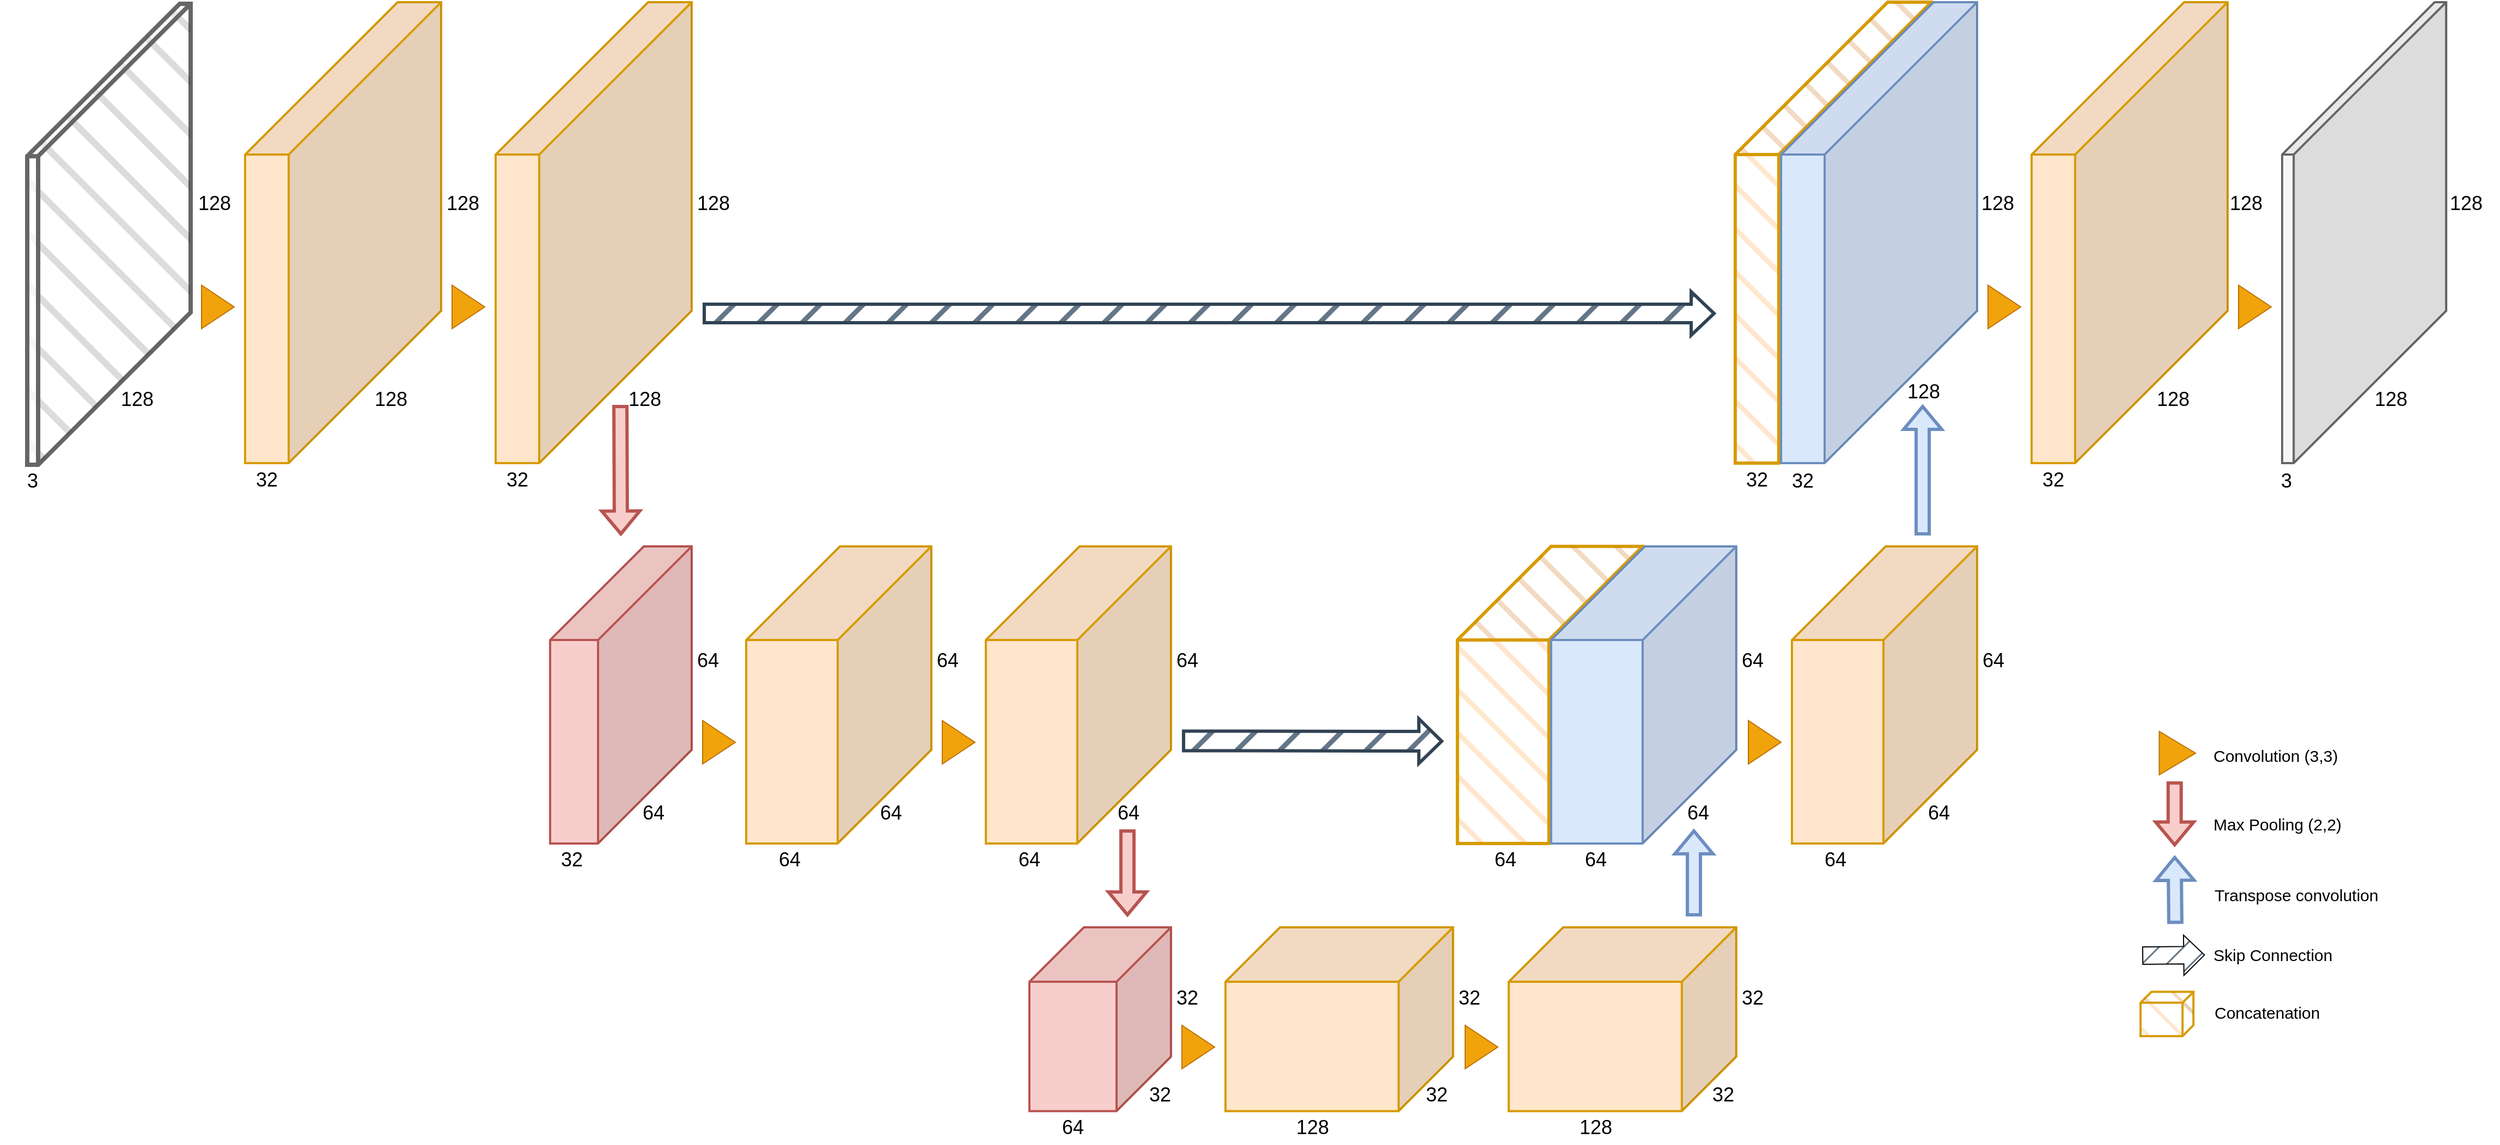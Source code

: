 <mxfile version="23.0.2" type="device">
  <diagram name="Page-1" id="T1WyHNRkKmHr8BE0JCqU">
    <mxGraphModel dx="5822" dy="2140" grid="1" gridSize="10" guides="1" tooltips="1" connect="1" arrows="1" fold="1" page="1" pageScale="1" pageWidth="827" pageHeight="1169" math="0" shadow="0">
      <root>
        <mxCell id="0" />
        <mxCell id="1" parent="0" />
        <mxCell id="ybQS04IvCk9VFile2A1y-68" value="" style="shape=cube;whiteSpace=wrap;html=1;boundedLbl=1;backgroundOutline=1;darkOpacity=0.05;darkOpacity2=0.1;flipH=1;flipV=0;size=50;fillColor=#ffe6cc;strokeColor=#d79b00;strokeWidth=2;" vertex="1" parent="1">
          <mxGeometry x="220" y="980" width="208.93" height="168.83" as="geometry" />
        </mxCell>
        <mxCell id="ybQS04IvCk9VFile2A1y-20" value="" style="shape=cube;whiteSpace=wrap;html=1;boundedLbl=1;backgroundOutline=1;darkOpacity=0.05;darkOpacity2=0.1;flipH=1;flipV=0;size=140;fillColor=#f5f5f5;strokeColor=#666666;fontColor=#333333;fillStyle=hatch;strokeWidth=4;" vertex="1" parent="1">
          <mxGeometry x="-880" y="131.47" width="150" height="423.53" as="geometry" />
        </mxCell>
        <mxCell id="ybQS04IvCk9VFile2A1y-12" value="" style="shape=cube;whiteSpace=wrap;html=1;boundedLbl=1;backgroundOutline=1;darkOpacity=0.05;darkOpacity2=0.1;flipH=1;flipV=0;size=50;fillColor=#ffe6cc;strokeColor=#d79b00;strokeWidth=2;" vertex="1" parent="1">
          <mxGeometry x="480" y="980" width="208.93" height="168.83" as="geometry" />
        </mxCell>
        <mxCell id="ybQS04IvCk9VFile2A1y-15" value="" style="shape=cube;whiteSpace=wrap;html=1;boundedLbl=1;backgroundOutline=1;darkOpacity=0.05;darkOpacity2=0.1;flipH=1;flipV=0;size=86;fillColor=#ffe6cc;strokeColor=#d79b00;strokeWidth=3;fillStyle=hatch;" vertex="1" parent="1">
          <mxGeometry x="432.93" y="630" width="170" height="272.94" as="geometry" />
        </mxCell>
        <mxCell id="ybQS04IvCk9VFile2A1y-16" value="" style="shape=cube;whiteSpace=wrap;html=1;boundedLbl=1;backgroundOutline=1;darkOpacity=0.05;darkOpacity2=0.1;flipH=1;flipV=0;size=140;fillColor=#ffe6cc;strokeColor=#d79b00;fillStyle=hatch;strokeWidth=3;" vertex="1" parent="1">
          <mxGeometry x="687.93" y="130" width="180" height="423.53" as="geometry" />
        </mxCell>
        <mxCell id="ybQS04IvCk9VFile2A1y-17" value="" style="shape=cube;whiteSpace=wrap;html=1;boundedLbl=1;backgroundOutline=1;darkOpacity=0.05;darkOpacity2=0.1;flipH=1;flipV=0;size=140;fillColor=#dae8fc;strokeColor=#6c8ebf;strokeWidth=2;" vertex="1" parent="1">
          <mxGeometry x="730.04" y="130" width="179.96" height="423.53" as="geometry" />
        </mxCell>
        <mxCell id="ybQS04IvCk9VFile2A1y-18" value="" style="shape=cube;whiteSpace=wrap;html=1;boundedLbl=1;backgroundOutline=1;darkOpacity=0.05;darkOpacity2=0.1;flipH=1;flipV=0;size=140;fillColor=#ffe6cc;strokeColor=#d79b00;strokeWidth=2;" vertex="1" parent="1">
          <mxGeometry x="960" y="130" width="180" height="423.53" as="geometry" />
        </mxCell>
        <mxCell id="ybQS04IvCk9VFile2A1y-19" value="" style="shape=cube;whiteSpace=wrap;html=1;boundedLbl=1;backgroundOutline=1;darkOpacity=0.05;darkOpacity2=0.1;flipH=1;flipV=0;size=140;fillColor=#f5f5f5;strokeColor=#666666;fontColor=#333333;strokeWidth=2;" vertex="1" parent="1">
          <mxGeometry x="1189.999" y="130" width="150.614" height="423.529" as="geometry" />
        </mxCell>
        <mxCell id="ybQS04IvCk9VFile2A1y-65" value="" style="shape=cube;whiteSpace=wrap;html=1;boundedLbl=1;backgroundOutline=1;darkOpacity=0.05;darkOpacity2=0.1;flipH=1;flipV=0;size=86;fillColor=#ffe6cc;strokeColor=#d79b00;strokeWidth=2;" vertex="1" parent="1">
          <mxGeometry x="740" y="630" width="170" height="272.94" as="geometry" />
        </mxCell>
        <mxCell id="ybQS04IvCk9VFile2A1y-67" value="" style="shape=cube;whiteSpace=wrap;html=1;boundedLbl=1;backgroundOutline=1;darkOpacity=0.05;darkOpacity2=0.1;flipH=1;flipV=0;size=86;fillColor=#dae8fc;strokeColor=#6c8ebf;strokeWidth=2;" vertex="1" parent="1">
          <mxGeometry x="518.93" y="630" width="170" height="272.94" as="geometry" />
        </mxCell>
        <mxCell id="ybQS04IvCk9VFile2A1y-69" value="" style="shape=cube;whiteSpace=wrap;html=1;boundedLbl=1;backgroundOutline=1;darkOpacity=0.05;darkOpacity2=0.1;flipH=1;flipV=0;size=50;fillColor=#f8cecc;strokeColor=#b85450;strokeWidth=2;" vertex="1" parent="1">
          <mxGeometry x="40" y="980" width="130" height="168.83" as="geometry" />
        </mxCell>
        <mxCell id="ybQS04IvCk9VFile2A1y-70" value="" style="shape=cube;whiteSpace=wrap;html=1;boundedLbl=1;backgroundOutline=1;darkOpacity=0.05;darkOpacity2=0.1;flipH=1;flipV=0;size=86;fillColor=#ffe6cc;strokeColor=#d79b00;strokeWidth=2;" vertex="1" parent="1">
          <mxGeometry y="630" width="170" height="272.94" as="geometry" />
        </mxCell>
        <mxCell id="ybQS04IvCk9VFile2A1y-71" value="" style="shape=cube;whiteSpace=wrap;html=1;boundedLbl=1;backgroundOutline=1;darkOpacity=0.05;darkOpacity2=0.1;flipH=1;flipV=0;size=86;fillColor=#ffe6cc;strokeColor=#d79b00;strokeWidth=2;" vertex="1" parent="1">
          <mxGeometry x="-220" y="630" width="170" height="272.94" as="geometry" />
        </mxCell>
        <mxCell id="ybQS04IvCk9VFile2A1y-72" value="" style="shape=cube;whiteSpace=wrap;html=1;boundedLbl=1;backgroundOutline=1;darkOpacity=0.05;darkOpacity2=0.1;flipH=1;flipV=0;size=86;fillColor=#f8cecc;strokeColor=#b85450;strokeWidth=2;" vertex="1" parent="1">
          <mxGeometry x="-400" y="630" width="130" height="272.94" as="geometry" />
        </mxCell>
        <mxCell id="ybQS04IvCk9VFile2A1y-73" value="" style="shape=cube;whiteSpace=wrap;html=1;boundedLbl=1;backgroundOutline=1;darkOpacity=0.05;darkOpacity2=0.1;flipH=1;flipV=0;size=140;fillColor=#ffe6cc;strokeColor=#d79b00;strokeWidth=2;" vertex="1" parent="1">
          <mxGeometry x="-450" y="130" width="180" height="423.53" as="geometry" />
        </mxCell>
        <mxCell id="ybQS04IvCk9VFile2A1y-74" value="" style="shape=cube;whiteSpace=wrap;html=1;boundedLbl=1;backgroundOutline=1;darkOpacity=0.05;darkOpacity2=0.1;flipH=1;flipV=0;size=140;fillColor=#ffe6cc;strokeColor=#d79b00;strokeWidth=2;" vertex="1" parent="1">
          <mxGeometry x="-680" y="130" width="180" height="423.53" as="geometry" />
        </mxCell>
        <mxCell id="ybQS04IvCk9VFile2A1y-75" value="" style="shape=flexArrow;endArrow=classic;html=1;rounded=0;fillColor=#647687;strokeColor=#314354;strokeWidth=3;width=15;fillStyle=hatch;" edge="1" parent="1">
          <mxGeometry width="50" height="50" relative="1" as="geometry">
            <mxPoint x="-260" y="416" as="sourcePoint" />
            <mxPoint x="670" y="416" as="targetPoint" />
          </mxGeometry>
        </mxCell>
        <mxCell id="ybQS04IvCk9VFile2A1y-76" value="" style="shape=flexArrow;endArrow=classic;html=1;rounded=0;fillColor=#647687;strokeColor=#314354;width=16;fillStyle=hatch;strokeWidth=3;" edge="1" parent="1">
          <mxGeometry width="50" height="50" relative="1" as="geometry">
            <mxPoint x="180" y="808.75" as="sourcePoint" />
            <mxPoint x="420" y="809" as="targetPoint" />
          </mxGeometry>
        </mxCell>
        <mxCell id="ybQS04IvCk9VFile2A1y-78" value="" style="triangle;whiteSpace=wrap;html=1;fillColor=#f0a30a;fontColor=#000000;strokeColor=#BD7000;" vertex="1" parent="1">
          <mxGeometry x="180" y="1070" width="30" height="40" as="geometry" />
        </mxCell>
        <mxCell id="ybQS04IvCk9VFile2A1y-79" value="" style="triangle;whiteSpace=wrap;html=1;fillColor=#f0a30a;fontColor=#000000;strokeColor=#BD7000;" vertex="1" parent="1">
          <mxGeometry x="440" y="1070" width="30" height="40" as="geometry" />
        </mxCell>
        <mxCell id="ybQS04IvCk9VFile2A1y-80" value="" style="triangle;whiteSpace=wrap;html=1;fillColor=#f0a30a;fontColor=#000000;strokeColor=#BD7000;" vertex="1" parent="1">
          <mxGeometry x="700" y="790" width="30" height="40" as="geometry" />
        </mxCell>
        <mxCell id="ybQS04IvCk9VFile2A1y-81" value="" style="triangle;whiteSpace=wrap;html=1;fillColor=#f0a30a;fontColor=#000000;strokeColor=#BD7000;" vertex="1" parent="1">
          <mxGeometry x="920" y="390" width="30" height="40" as="geometry" />
        </mxCell>
        <mxCell id="ybQS04IvCk9VFile2A1y-82" value="" style="triangle;whiteSpace=wrap;html=1;fillColor=#f0a30a;fontColor=#000000;strokeColor=#BD7000;" vertex="1" parent="1">
          <mxGeometry x="1150" y="390" width="30" height="40" as="geometry" />
        </mxCell>
        <mxCell id="ybQS04IvCk9VFile2A1y-83" value="" style="triangle;whiteSpace=wrap;html=1;fillColor=#f0a30a;fontColor=#000000;strokeColor=#BD7000;" vertex="1" parent="1">
          <mxGeometry x="-40" y="790" width="30" height="40" as="geometry" />
        </mxCell>
        <mxCell id="ybQS04IvCk9VFile2A1y-84" value="" style="triangle;whiteSpace=wrap;html=1;fillColor=#f0a30a;fontColor=#000000;strokeColor=#BD7000;" vertex="1" parent="1">
          <mxGeometry x="-260" y="790" width="30" height="40" as="geometry" />
        </mxCell>
        <mxCell id="ybQS04IvCk9VFile2A1y-85" value="" style="triangle;whiteSpace=wrap;html=1;fillColor=#f0a30a;fontColor=#000000;strokeColor=#BD7000;" vertex="1" parent="1">
          <mxGeometry x="-490" y="390" width="30" height="40" as="geometry" />
        </mxCell>
        <mxCell id="ybQS04IvCk9VFile2A1y-86" value="" style="triangle;whiteSpace=wrap;html=1;fillColor=#f0a30a;fontColor=#000000;strokeColor=#BD7000;" vertex="1" parent="1">
          <mxGeometry x="-720" y="390" width="30" height="40" as="geometry" />
        </mxCell>
        <mxCell id="ybQS04IvCk9VFile2A1y-87" value="" style="shape=flexArrow;endArrow=classic;html=1;rounded=0;fillColor=#f8cecc;strokeColor=#b85450;strokeWidth=3;" edge="1" parent="1">
          <mxGeometry width="50" height="50" relative="1" as="geometry">
            <mxPoint x="-335.48" y="500" as="sourcePoint" />
            <mxPoint x="-335.012" y="620" as="targetPoint" />
          </mxGeometry>
        </mxCell>
        <mxCell id="ybQS04IvCk9VFile2A1y-88" value="" style="shape=flexArrow;endArrow=classic;html=1;rounded=0;fillColor=#f8cecc;strokeColor=#b85450;strokeWidth=3;" edge="1" parent="1">
          <mxGeometry width="50" height="50" relative="1" as="geometry">
            <mxPoint x="130" y="890" as="sourcePoint" />
            <mxPoint x="130" y="970" as="targetPoint" />
          </mxGeometry>
        </mxCell>
        <mxCell id="ybQS04IvCk9VFile2A1y-89" value="" style="shape=flexArrow;endArrow=classic;html=1;rounded=0;fillColor=#dae8fc;strokeColor=#6c8ebf;strokeWidth=3;" edge="1" parent="1">
          <mxGeometry width="50" height="50" relative="1" as="geometry">
            <mxPoint x="860" y="620" as="sourcePoint" />
            <mxPoint x="860" y="500" as="targetPoint" />
          </mxGeometry>
        </mxCell>
        <mxCell id="ybQS04IvCk9VFile2A1y-90" value="" style="shape=flexArrow;endArrow=classic;html=1;rounded=0;fillColor=#dae8fc;strokeColor=#6c8ebf;strokeWidth=3;" edge="1" parent="1">
          <mxGeometry width="50" height="50" relative="1" as="geometry">
            <mxPoint x="650" y="970" as="sourcePoint" />
            <mxPoint x="650" y="890" as="targetPoint" />
          </mxGeometry>
        </mxCell>
        <mxCell id="ybQS04IvCk9VFile2A1y-91" value="32" style="text;html=1;strokeColor=none;fillColor=none;align=center;verticalAlign=middle;whiteSpace=wrap;rounded=0;fontSize=18;" vertex="1" parent="1">
          <mxGeometry x="-690" y="554" width="60" height="30" as="geometry" />
        </mxCell>
        <mxCell id="ybQS04IvCk9VFile2A1y-92" value="32" style="text;html=1;strokeColor=none;fillColor=none;align=center;verticalAlign=middle;whiteSpace=wrap;rounded=0;fontSize=18;" vertex="1" parent="1">
          <mxGeometry x="-460" y="554" width="60" height="30" as="geometry" />
        </mxCell>
        <mxCell id="ybQS04IvCk9VFile2A1y-93" value="64" style="text;html=1;strokeColor=none;fillColor=none;align=center;verticalAlign=middle;whiteSpace=wrap;rounded=0;fontSize=18;" vertex="1" parent="1">
          <mxGeometry x="-210" y="902.94" width="60" height="30" as="geometry" />
        </mxCell>
        <mxCell id="ybQS04IvCk9VFile2A1y-94" value="64" style="text;html=1;strokeColor=none;fillColor=none;align=center;verticalAlign=middle;whiteSpace=wrap;rounded=0;fontSize=18;" vertex="1" parent="1">
          <mxGeometry x="10" y="902.94" width="60" height="30" as="geometry" />
        </mxCell>
        <mxCell id="ybQS04IvCk9VFile2A1y-95" value="128" style="text;html=1;strokeColor=none;fillColor=none;align=center;verticalAlign=middle;whiteSpace=wrap;rounded=0;fontSize=18;" vertex="1" parent="1">
          <mxGeometry x="270" y="1148.83" width="60" height="30" as="geometry" />
        </mxCell>
        <mxCell id="ybQS04IvCk9VFile2A1y-96" value="128" style="text;html=1;strokeColor=none;fillColor=none;align=center;verticalAlign=middle;whiteSpace=wrap;rounded=0;fontSize=18;" vertex="1" parent="1">
          <mxGeometry x="530" y="1148.83" width="60" height="30" as="geometry" />
        </mxCell>
        <mxCell id="ybQS04IvCk9VFile2A1y-97" value="64" style="text;html=1;strokeColor=none;fillColor=none;align=center;verticalAlign=middle;whiteSpace=wrap;rounded=0;fontSize=18;" vertex="1" parent="1">
          <mxGeometry x="750" y="902.94" width="60" height="30" as="geometry" />
        </mxCell>
        <mxCell id="ybQS04IvCk9VFile2A1y-98" value="32" style="text;html=1;strokeColor=none;fillColor=none;align=center;verticalAlign=middle;whiteSpace=wrap;rounded=0;fontSize=18;" vertex="1" parent="1">
          <mxGeometry x="950" y="553.53" width="60" height="30" as="geometry" />
        </mxCell>
        <mxCell id="ybQS04IvCk9VFile2A1y-99" value="32" style="text;html=1;strokeColor=none;fillColor=none;align=center;verticalAlign=middle;whiteSpace=wrap;rounded=0;fontSize=18;" vertex="1" parent="1">
          <mxGeometry x="720" y="555" width="60" height="30" as="geometry" />
        </mxCell>
        <mxCell id="ybQS04IvCk9VFile2A1y-100" value="32" style="text;html=1;strokeColor=none;fillColor=none;align=center;verticalAlign=middle;whiteSpace=wrap;rounded=0;fontSize=18;" vertex="1" parent="1">
          <mxGeometry x="678" y="553.53" width="60" height="30" as="geometry" />
        </mxCell>
        <mxCell id="ybQS04IvCk9VFile2A1y-102" value="64" style="text;html=1;strokeColor=none;fillColor=none;align=center;verticalAlign=middle;whiteSpace=wrap;rounded=0;fontSize=18;" vertex="1" parent="1">
          <mxGeometry x="530" y="902.94" width="60" height="30" as="geometry" />
        </mxCell>
        <mxCell id="ybQS04IvCk9VFile2A1y-103" value="64" style="text;html=1;strokeColor=none;fillColor=none;align=center;verticalAlign=middle;whiteSpace=wrap;rounded=0;fontSize=18;" vertex="1" parent="1">
          <mxGeometry x="447" y="902.94" width="60" height="30" as="geometry" />
        </mxCell>
        <mxCell id="ybQS04IvCk9VFile2A1y-105" value="32" style="text;html=1;strokeColor=none;fillColor=none;align=center;verticalAlign=middle;whiteSpace=wrap;rounded=0;fontSize=18;" vertex="1" parent="1">
          <mxGeometry x="-410" y="902.94" width="60" height="30" as="geometry" />
        </mxCell>
        <mxCell id="ybQS04IvCk9VFile2A1y-106" value="64" style="text;html=1;strokeColor=none;fillColor=none;align=center;verticalAlign=middle;whiteSpace=wrap;rounded=0;fontSize=18;" vertex="1" parent="1">
          <mxGeometry x="50" y="1148.83" width="60" height="30" as="geometry" />
        </mxCell>
        <mxCell id="ybQS04IvCk9VFile2A1y-107" value="3&lt;br&gt;" style="text;html=1;strokeColor=none;fillColor=none;align=center;verticalAlign=middle;whiteSpace=wrap;rounded=0;fontSize=18;" vertex="1" parent="1">
          <mxGeometry x="1164" y="555" width="60" height="30" as="geometry" />
        </mxCell>
        <mxCell id="ybQS04IvCk9VFile2A1y-108" value="3" style="text;html=1;strokeColor=none;fillColor=none;align=center;verticalAlign=middle;whiteSpace=wrap;rounded=0;fontSize=18;" vertex="1" parent="1">
          <mxGeometry x="-905" y="555" width="60" height="30" as="geometry" />
        </mxCell>
        <mxCell id="ybQS04IvCk9VFile2A1y-109" value="128" style="text;html=1;strokeColor=none;fillColor=none;align=center;verticalAlign=middle;whiteSpace=wrap;rounded=0;fontSize=18;" vertex="1" parent="1">
          <mxGeometry x="-809" y="480" width="60" height="30" as="geometry" />
        </mxCell>
        <mxCell id="ybQS04IvCk9VFile2A1y-110" value="128" style="text;html=1;strokeColor=none;fillColor=none;align=center;verticalAlign=middle;whiteSpace=wrap;rounded=0;fontSize=18;" vertex="1" parent="1">
          <mxGeometry x="-576" y="480" width="60" height="30" as="geometry" />
        </mxCell>
        <mxCell id="ybQS04IvCk9VFile2A1y-111" value="128" style="text;html=1;strokeColor=none;fillColor=none;align=center;verticalAlign=middle;whiteSpace=wrap;rounded=0;fontSize=18;" vertex="1" parent="1">
          <mxGeometry x="-343" y="480" width="60" height="30" as="geometry" />
        </mxCell>
        <mxCell id="ybQS04IvCk9VFile2A1y-112" value="128" style="text;html=1;strokeColor=none;fillColor=none;align=center;verticalAlign=middle;whiteSpace=wrap;rounded=0;fontSize=18;" vertex="1" parent="1">
          <mxGeometry x="-738" y="300" width="60" height="30" as="geometry" />
        </mxCell>
        <mxCell id="ybQS04IvCk9VFile2A1y-113" value="128" style="text;html=1;strokeColor=none;fillColor=none;align=center;verticalAlign=middle;whiteSpace=wrap;rounded=0;fontSize=18;" vertex="1" parent="1">
          <mxGeometry x="-510" y="300" width="60" height="30" as="geometry" />
        </mxCell>
        <mxCell id="ybQS04IvCk9VFile2A1y-114" value="128" style="text;html=1;strokeColor=none;fillColor=none;align=center;verticalAlign=middle;whiteSpace=wrap;rounded=0;fontSize=18;" vertex="1" parent="1">
          <mxGeometry x="-280" y="300" width="60" height="30" as="geometry" />
        </mxCell>
        <mxCell id="ybQS04IvCk9VFile2A1y-115" value="128" style="text;html=1;strokeColor=none;fillColor=none;align=center;verticalAlign=middle;whiteSpace=wrap;rounded=0;fontSize=18;" vertex="1" parent="1">
          <mxGeometry x="899" y="300" width="60" height="30" as="geometry" />
        </mxCell>
        <mxCell id="ybQS04IvCk9VFile2A1y-116" value="128" style="text;html=1;strokeColor=none;fillColor=none;align=center;verticalAlign=middle;whiteSpace=wrap;rounded=0;fontSize=18;" vertex="1" parent="1">
          <mxGeometry x="1127" y="300" width="60" height="30" as="geometry" />
        </mxCell>
        <mxCell id="ybQS04IvCk9VFile2A1y-117" value="128" style="text;html=1;strokeColor=none;fillColor=none;align=center;verticalAlign=middle;whiteSpace=wrap;rounded=0;fontSize=18;" vertex="1" parent="1">
          <mxGeometry x="1328.56" y="300" width="60" height="30" as="geometry" />
        </mxCell>
        <mxCell id="ybQS04IvCk9VFile2A1y-118" value="128" style="text;html=1;strokeColor=none;fillColor=none;align=center;verticalAlign=middle;whiteSpace=wrap;rounded=0;fontSize=18;" vertex="1" parent="1">
          <mxGeometry x="831" y="473" width="60" height="30" as="geometry" />
        </mxCell>
        <mxCell id="ybQS04IvCk9VFile2A1y-119" value="128" style="text;html=1;strokeColor=none;fillColor=none;align=center;verticalAlign=middle;whiteSpace=wrap;rounded=0;fontSize=18;" vertex="1" parent="1">
          <mxGeometry x="1060" y="480" width="60" height="30" as="geometry" />
        </mxCell>
        <mxCell id="ybQS04IvCk9VFile2A1y-121" value="128" style="text;html=1;strokeColor=none;fillColor=none;align=center;verticalAlign=middle;whiteSpace=wrap;rounded=0;fontSize=18;" vertex="1" parent="1">
          <mxGeometry x="1259.61" y="480" width="60" height="30" as="geometry" />
        </mxCell>
        <mxCell id="ybQS04IvCk9VFile2A1y-122" value="64" style="text;html=1;strokeColor=none;fillColor=none;align=center;verticalAlign=middle;whiteSpace=wrap;rounded=0;fontSize=18;" vertex="1" parent="1">
          <mxGeometry x="-285" y="720" width="60" height="30" as="geometry" />
        </mxCell>
        <mxCell id="ybQS04IvCk9VFile2A1y-123" value="64" style="text;html=1;strokeColor=none;fillColor=none;align=center;verticalAlign=middle;whiteSpace=wrap;rounded=0;fontSize=18;" vertex="1" parent="1">
          <mxGeometry x="-65" y="720" width="60" height="30" as="geometry" />
        </mxCell>
        <mxCell id="ybQS04IvCk9VFile2A1y-124" value="64" style="text;html=1;strokeColor=none;fillColor=none;align=center;verticalAlign=middle;whiteSpace=wrap;rounded=0;fontSize=18;" vertex="1" parent="1">
          <mxGeometry x="155" y="720" width="60" height="30" as="geometry" />
        </mxCell>
        <mxCell id="ybQS04IvCk9VFile2A1y-125" value="64" style="text;html=1;strokeColor=none;fillColor=none;align=center;verticalAlign=middle;whiteSpace=wrap;rounded=0;fontSize=18;" vertex="1" parent="1">
          <mxGeometry x="674" y="720" width="60" height="30" as="geometry" />
        </mxCell>
        <mxCell id="ybQS04IvCk9VFile2A1y-126" value="64" style="text;html=1;strokeColor=none;fillColor=none;align=center;verticalAlign=middle;whiteSpace=wrap;rounded=0;fontSize=18;" vertex="1" parent="1">
          <mxGeometry x="895" y="720" width="60" height="30" as="geometry" />
        </mxCell>
        <mxCell id="ybQS04IvCk9VFile2A1y-127" value="64" style="text;html=1;strokeColor=none;fillColor=none;align=center;verticalAlign=middle;whiteSpace=wrap;rounded=0;fontSize=18;" vertex="1" parent="1">
          <mxGeometry x="-335" y="860" width="60" height="30" as="geometry" />
        </mxCell>
        <mxCell id="ybQS04IvCk9VFile2A1y-128" value="64" style="text;html=1;strokeColor=none;fillColor=none;align=center;verticalAlign=middle;whiteSpace=wrap;rounded=0;fontSize=18;" vertex="1" parent="1">
          <mxGeometry x="-117" y="860" width="60" height="30" as="geometry" />
        </mxCell>
        <mxCell id="ybQS04IvCk9VFile2A1y-129" value="64" style="text;html=1;strokeColor=none;fillColor=none;align=center;verticalAlign=middle;whiteSpace=wrap;rounded=0;fontSize=18;" vertex="1" parent="1">
          <mxGeometry x="101" y="860" width="60" height="30" as="geometry" />
        </mxCell>
        <mxCell id="ybQS04IvCk9VFile2A1y-130" value="64" style="text;html=1;strokeColor=none;fillColor=none;align=center;verticalAlign=middle;whiteSpace=wrap;rounded=0;fontSize=18;" vertex="1" parent="1">
          <mxGeometry x="623.93" y="860" width="60" height="30" as="geometry" />
        </mxCell>
        <mxCell id="ybQS04IvCk9VFile2A1y-132" value="64" style="text;html=1;strokeColor=none;fillColor=none;align=center;verticalAlign=middle;whiteSpace=wrap;rounded=0;fontSize=18;" vertex="1" parent="1">
          <mxGeometry x="845" y="860" width="60" height="30" as="geometry" />
        </mxCell>
        <mxCell id="ybQS04IvCk9VFile2A1y-133" value="32" style="text;html=1;strokeColor=none;fillColor=none;align=center;verticalAlign=middle;whiteSpace=wrap;rounded=0;fontSize=18;" vertex="1" parent="1">
          <mxGeometry x="155" y="1030" width="60" height="30" as="geometry" />
        </mxCell>
        <mxCell id="ybQS04IvCk9VFile2A1y-134" value="32" style="text;html=1;strokeColor=none;fillColor=none;align=center;verticalAlign=middle;whiteSpace=wrap;rounded=0;fontSize=18;" vertex="1" parent="1">
          <mxGeometry x="414" y="1030" width="60" height="30" as="geometry" />
        </mxCell>
        <mxCell id="ybQS04IvCk9VFile2A1y-135" value="32" style="text;html=1;strokeColor=none;fillColor=none;align=center;verticalAlign=middle;whiteSpace=wrap;rounded=0;fontSize=18;" vertex="1" parent="1">
          <mxGeometry x="674" y="1030" width="60" height="30" as="geometry" />
        </mxCell>
        <mxCell id="ybQS04IvCk9VFile2A1y-136" value="32" style="text;html=1;strokeColor=none;fillColor=none;align=center;verticalAlign=middle;whiteSpace=wrap;rounded=0;fontSize=18;" vertex="1" parent="1">
          <mxGeometry x="130" y="1118.83" width="60" height="30" as="geometry" />
        </mxCell>
        <mxCell id="ybQS04IvCk9VFile2A1y-137" value="32" style="text;html=1;strokeColor=none;fillColor=none;align=center;verticalAlign=middle;whiteSpace=wrap;rounded=0;fontSize=18;" vertex="1" parent="1">
          <mxGeometry x="384" y="1118.83" width="60" height="30" as="geometry" />
        </mxCell>
        <mxCell id="ybQS04IvCk9VFile2A1y-138" value="32" style="text;html=1;strokeColor=none;fillColor=none;align=center;verticalAlign=middle;whiteSpace=wrap;rounded=0;fontSize=18;" vertex="1" parent="1">
          <mxGeometry x="647" y="1118.83" width="60" height="30" as="geometry" />
        </mxCell>
        <mxCell id="ybQS04IvCk9VFile2A1y-143" value="" style="group;fontSize=15;" vertex="1" connectable="0" parent="1">
          <mxGeometry x="1060" y="800" width="270" height="280" as="geometry" />
        </mxCell>
        <mxCell id="ybQS04IvCk9VFile2A1y-47" value="" style="shape=cube;whiteSpace=wrap;html=1;boundedLbl=1;backgroundOutline=1;darkOpacity=0.05;darkOpacity2=0.1;flipH=1;flipV=0;size=10;fillColor=#ffe6cc;strokeColor=#d79b00;fillStyle=hatch;strokeWidth=2;" vertex="1" parent="ybQS04IvCk9VFile2A1y-143">
          <mxGeometry y="239.272" width="48.567" height="40.728" as="geometry" />
        </mxCell>
        <mxCell id="ybQS04IvCk9VFile2A1y-49" value="&lt;font style=&quot;font-size: 15px;&quot;&gt;Convolution (3,3)&lt;/font&gt;" style="text;html=1;strokeColor=none;fillColor=none;align=left;verticalAlign=middle;whiteSpace=wrap;rounded=0;fontSize=15;" vertex="1" parent="ybQS04IvCk9VFile2A1y-143">
          <mxGeometry x="65.248" y="8.002" width="194.752" height="27.158" as="geometry" />
        </mxCell>
        <mxCell id="ybQS04IvCk9VFile2A1y-50" value="&lt;font style=&quot;font-size: 15px;&quot;&gt;Max Pooling (2,2)&lt;/font&gt;" style="text;html=1;strokeColor=none;fillColor=none;align=left;verticalAlign=middle;whiteSpace=wrap;rounded=0;fontSize=15;" vertex="1" parent="ybQS04IvCk9VFile2A1y-143">
          <mxGeometry x="64.762" y="71.504" width="180.034" height="27.158" as="geometry" />
        </mxCell>
        <mxCell id="ybQS04IvCk9VFile2A1y-51" value="&lt;div style=&quot;font-size: 15px;&quot;&gt;&lt;span style=&quot;font-size: 15px; background-color: initial;&quot;&gt;Transpose c&lt;/span&gt;&lt;span style=&quot;background-color: initial;&quot;&gt;onvolution&lt;/span&gt;&lt;/div&gt;" style="text;html=1;strokeColor=none;fillColor=none;align=left;verticalAlign=middle;whiteSpace=wrap;rounded=0;fontSize=15;" vertex="1" parent="ybQS04IvCk9VFile2A1y-143">
          <mxGeometry x="66.28" y="136.27" width="203.72" height="27.15" as="geometry" />
        </mxCell>
        <mxCell id="ybQS04IvCk9VFile2A1y-52" value="&lt;div style=&quot;font-size: 15px;&quot;&gt;&lt;span style=&quot;font-size: 15px; background-color: initial;&quot;&gt;Concatenation&lt;/span&gt;&lt;/div&gt;" style="text;html=1;strokeColor=none;fillColor=none;align=left;verticalAlign=middle;whiteSpace=wrap;rounded=0;fontSize=15;" vertex="1" parent="ybQS04IvCk9VFile2A1y-143">
          <mxGeometry x="66.277" y="244.703" width="113.323" height="27.152" as="geometry" />
        </mxCell>
        <mxCell id="ybQS04IvCk9VFile2A1y-53" value="&lt;div style=&quot;font-size: 15px;&quot;&gt;&lt;span style=&quot;font-size: 15px; background-color: initial;&quot;&gt;Skip Connection&lt;/span&gt;&lt;/div&gt;" style="text;html=1;strokeColor=none;fillColor=none;align=left;verticalAlign=middle;whiteSpace=wrap;rounded=0;fontSize=15;" vertex="1" parent="ybQS04IvCk9VFile2A1y-143">
          <mxGeometry x="65.248" y="191.421" width="128.522" height="27.158" as="geometry" />
        </mxCell>
        <mxCell id="ybQS04IvCk9VFile2A1y-139" value="" style="triangle;whiteSpace=wrap;html=1;fillColor=#f0a30a;fontColor=#000000;strokeColor=#BD7000;" vertex="1" parent="ybQS04IvCk9VFile2A1y-143">
          <mxGeometry x="17.218" width="33.358" height="39.879" as="geometry" />
        </mxCell>
        <mxCell id="ybQS04IvCk9VFile2A1y-140" value="" style="shape=flexArrow;endArrow=classic;html=1;rounded=0;fillColor=#f8cecc;strokeColor=#b85450;strokeWidth=3;" edge="1" parent="ybQS04IvCk9VFile2A1y-143">
          <mxGeometry width="50" height="50" relative="1" as="geometry">
            <mxPoint x="31.343" y="45.848" as="sourcePoint" />
            <mxPoint x="31.343" y="105.694" as="targetPoint" />
          </mxGeometry>
        </mxCell>
        <mxCell id="ybQS04IvCk9VFile2A1y-141" value="" style="shape=flexArrow;endArrow=classic;html=1;rounded=0;fillColor=#dae8fc;strokeColor=#6c8ebf;strokeWidth=3;" edge="1" parent="ybQS04IvCk9VFile2A1y-143">
          <mxGeometry width="50" height="50" relative="1" as="geometry">
            <mxPoint x="31.951" y="176.878" as="sourcePoint" />
            <mxPoint x="31.343" y="114.321" as="targetPoint" />
          </mxGeometry>
        </mxCell>
        <mxCell id="ybQS04IvCk9VFile2A1y-142" value="" style="shape=flexArrow;endArrow=classic;html=1;rounded=0;fillColor=#647687;strokeColor=default;width=16;fillStyle=hatch;strokeWidth=1;endSize=6;startSize=6;" edge="1" parent="ybQS04IvCk9VFile2A1y-143">
          <mxGeometry width="50" height="50" relative="1" as="geometry">
            <mxPoint x="1.527" y="206.043" as="sourcePoint" />
            <mxPoint x="59.167" y="205.419" as="targetPoint" />
          </mxGeometry>
        </mxCell>
      </root>
    </mxGraphModel>
  </diagram>
</mxfile>
